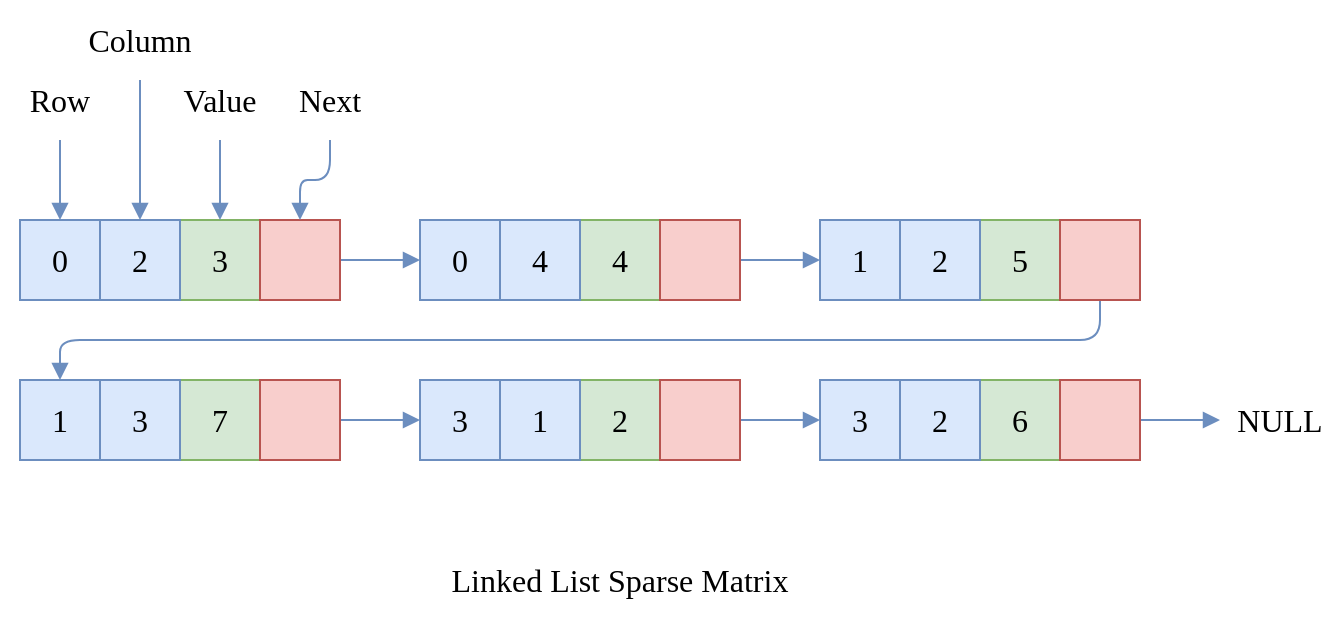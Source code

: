 <mxfile version="24.2.5" type="device">
  <diagram name="Page-1" id="G8ZvJWXJsHYqm7BaVf0D">
    <mxGraphModel dx="1420" dy="821" grid="1" gridSize="10" guides="1" tooltips="1" connect="1" arrows="1" fold="1" page="1" pageScale="1" pageWidth="850" pageHeight="1100" math="0" shadow="0">
      <root>
        <mxCell id="pUB8m92aT1Gspuc-Nzx4-0" />
        <mxCell id="pUB8m92aT1Gspuc-Nzx4-1" parent="pUB8m92aT1Gspuc-Nzx4-0" />
        <mxCell id="CJ7Yq6GX4A4KFnFIdWCx-33" value="0" style="rounded=0;whiteSpace=wrap;html=1;shadow=0;strokeColor=#6c8ebf;strokeWidth=1;fontFamily=Ubuntu;fontSize=16;fontStyle=0;fillColor=#dae8fc;" vertex="1" parent="pUB8m92aT1Gspuc-Nzx4-1">
          <mxGeometry x="120" y="360" width="40" height="40" as="geometry" />
        </mxCell>
        <mxCell id="CJ7Yq6GX4A4KFnFIdWCx-34" value="3" style="rounded=0;whiteSpace=wrap;html=1;shadow=0;strokeColor=#82b366;strokeWidth=1;fontFamily=Ubuntu;fontSize=16;fontStyle=0;fillColor=#d5e8d4;" vertex="1" parent="pUB8m92aT1Gspuc-Nzx4-1">
          <mxGeometry x="200" y="360" width="40" height="40" as="geometry" />
        </mxCell>
        <mxCell id="CJ7Yq6GX4A4KFnFIdWCx-37" value="2" style="rounded=0;whiteSpace=wrap;html=1;shadow=0;strokeColor=#6c8ebf;strokeWidth=1;fontFamily=Ubuntu;fontSize=16;fontStyle=0;fillColor=#dae8fc;" vertex="1" parent="pUB8m92aT1Gspuc-Nzx4-1">
          <mxGeometry x="160" y="360" width="40" height="40" as="geometry" />
        </mxCell>
        <mxCell id="CJ7Yq6GX4A4KFnFIdWCx-86" style="edgeStyle=orthogonalEdgeStyle;rounded=1;orthogonalLoop=1;jettySize=auto;html=1;entryX=0.5;entryY=0;entryDx=0;entryDy=0;shadow=0;strokeColor=#6c8ebf;strokeWidth=1;fontFamily=Ubuntu;fontSize=14;fontStyle=0;endArrow=block;endFill=1;fillColor=#dae8fc;" edge="1" parent="pUB8m92aT1Gspuc-Nzx4-1" source="CJ7Yq6GX4A4KFnFIdWCx-54" target="CJ7Yq6GX4A4KFnFIdWCx-33">
          <mxGeometry relative="1" as="geometry" />
        </mxCell>
        <mxCell id="CJ7Yq6GX4A4KFnFIdWCx-54" value="Row" style="text;html=1;align=center;verticalAlign=middle;whiteSpace=wrap;rounded=0;fontFamily=Ubuntu;fontSize=16;fontStyle=0;" vertex="1" parent="pUB8m92aT1Gspuc-Nzx4-1">
          <mxGeometry x="110" y="280" width="60" height="40" as="geometry" />
        </mxCell>
        <mxCell id="CJ7Yq6GX4A4KFnFIdWCx-85" style="edgeStyle=orthogonalEdgeStyle;rounded=1;orthogonalLoop=1;jettySize=auto;html=1;entryX=0.5;entryY=0;entryDx=0;entryDy=0;shadow=0;strokeColor=#6c8ebf;strokeWidth=1;fontFamily=Ubuntu;fontSize=14;fontStyle=0;endArrow=block;endFill=1;fillColor=#dae8fc;" edge="1" parent="pUB8m92aT1Gspuc-Nzx4-1" source="CJ7Yq6GX4A4KFnFIdWCx-55" target="CJ7Yq6GX4A4KFnFIdWCx-37">
          <mxGeometry relative="1" as="geometry" />
        </mxCell>
        <mxCell id="CJ7Yq6GX4A4KFnFIdWCx-55" value="Column" style="text;html=1;align=center;verticalAlign=middle;whiteSpace=wrap;rounded=0;fontFamily=Ubuntu;fontSize=16;fontStyle=0;" vertex="1" parent="pUB8m92aT1Gspuc-Nzx4-1">
          <mxGeometry x="145" y="250" width="70" height="40" as="geometry" />
        </mxCell>
        <mxCell id="CJ7Yq6GX4A4KFnFIdWCx-84" style="edgeStyle=orthogonalEdgeStyle;rounded=1;orthogonalLoop=1;jettySize=auto;html=1;entryX=0.5;entryY=0;entryDx=0;entryDy=0;shadow=0;strokeColor=#6c8ebf;strokeWidth=1;fontFamily=Ubuntu;fontSize=14;fontStyle=0;endArrow=block;endFill=1;fillColor=#dae8fc;" edge="1" parent="pUB8m92aT1Gspuc-Nzx4-1" source="CJ7Yq6GX4A4KFnFIdWCx-56" target="CJ7Yq6GX4A4KFnFIdWCx-34">
          <mxGeometry relative="1" as="geometry" />
        </mxCell>
        <mxCell id="CJ7Yq6GX4A4KFnFIdWCx-56" value="Value" style="text;html=1;align=center;verticalAlign=middle;whiteSpace=wrap;rounded=0;fontFamily=Ubuntu;fontSize=16;fontStyle=0;" vertex="1" parent="pUB8m92aT1Gspuc-Nzx4-1">
          <mxGeometry x="190" y="280" width="60" height="40" as="geometry" />
        </mxCell>
        <mxCell id="CJ7Yq6GX4A4KFnFIdWCx-74" style="edgeStyle=orthogonalEdgeStyle;rounded=1;orthogonalLoop=1;jettySize=auto;html=1;entryX=0;entryY=0.5;entryDx=0;entryDy=0;shadow=0;strokeColor=#6c8ebf;strokeWidth=1;fontFamily=Ubuntu;fontSize=14;fontStyle=0;endArrow=block;endFill=1;fillColor=#dae8fc;" edge="1" parent="pUB8m92aT1Gspuc-Nzx4-1" source="CJ7Yq6GX4A4KFnFIdWCx-57" target="CJ7Yq6GX4A4KFnFIdWCx-58">
          <mxGeometry relative="1" as="geometry" />
        </mxCell>
        <mxCell id="CJ7Yq6GX4A4KFnFIdWCx-57" value="" style="rounded=0;whiteSpace=wrap;html=1;shadow=0;strokeColor=#b85450;strokeWidth=1;fontFamily=Ubuntu;fontSize=16;fontStyle=0;fillColor=#f8cecc;" vertex="1" parent="pUB8m92aT1Gspuc-Nzx4-1">
          <mxGeometry x="240" y="360" width="40" height="40" as="geometry" />
        </mxCell>
        <mxCell id="CJ7Yq6GX4A4KFnFIdWCx-58" value="0" style="rounded=0;whiteSpace=wrap;html=1;shadow=0;strokeColor=#6c8ebf;strokeWidth=1;fontFamily=Ubuntu;fontSize=16;fontStyle=0;fillColor=#dae8fc;" vertex="1" parent="pUB8m92aT1Gspuc-Nzx4-1">
          <mxGeometry x="320" y="360" width="40" height="40" as="geometry" />
        </mxCell>
        <mxCell id="CJ7Yq6GX4A4KFnFIdWCx-59" value="4" style="rounded=0;whiteSpace=wrap;html=1;shadow=0;strokeColor=#82b366;strokeWidth=1;fontFamily=Ubuntu;fontSize=16;fontStyle=0;fillColor=#d5e8d4;" vertex="1" parent="pUB8m92aT1Gspuc-Nzx4-1">
          <mxGeometry x="400" y="360" width="40" height="40" as="geometry" />
        </mxCell>
        <mxCell id="CJ7Yq6GX4A4KFnFIdWCx-60" value="4" style="rounded=0;whiteSpace=wrap;html=1;shadow=0;strokeColor=#6c8ebf;strokeWidth=1;fontFamily=Ubuntu;fontSize=16;fontStyle=0;fillColor=#dae8fc;" vertex="1" parent="pUB8m92aT1Gspuc-Nzx4-1">
          <mxGeometry x="360" y="360" width="40" height="40" as="geometry" />
        </mxCell>
        <mxCell id="CJ7Yq6GX4A4KFnFIdWCx-75" style="edgeStyle=orthogonalEdgeStyle;rounded=1;orthogonalLoop=1;jettySize=auto;html=1;shadow=0;strokeColor=#6c8ebf;strokeWidth=1;fontFamily=Ubuntu;fontSize=14;fontStyle=0;endArrow=block;endFill=1;fillColor=#dae8fc;" edge="1" parent="pUB8m92aT1Gspuc-Nzx4-1" source="CJ7Yq6GX4A4KFnFIdWCx-61" target="CJ7Yq6GX4A4KFnFIdWCx-62">
          <mxGeometry relative="1" as="geometry" />
        </mxCell>
        <mxCell id="CJ7Yq6GX4A4KFnFIdWCx-61" value="" style="rounded=0;whiteSpace=wrap;html=1;shadow=0;strokeColor=#b85450;strokeWidth=1;fontFamily=Ubuntu;fontSize=16;fontStyle=0;fillColor=#f8cecc;" vertex="1" parent="pUB8m92aT1Gspuc-Nzx4-1">
          <mxGeometry x="440" y="360" width="40" height="40" as="geometry" />
        </mxCell>
        <mxCell id="CJ7Yq6GX4A4KFnFIdWCx-62" value="1" style="rounded=0;whiteSpace=wrap;html=1;shadow=0;strokeColor=#6c8ebf;strokeWidth=1;fontFamily=Ubuntu;fontSize=16;fontStyle=0;fillColor=#dae8fc;" vertex="1" parent="pUB8m92aT1Gspuc-Nzx4-1">
          <mxGeometry x="520" y="360" width="40" height="40" as="geometry" />
        </mxCell>
        <mxCell id="CJ7Yq6GX4A4KFnFIdWCx-63" value="5" style="rounded=0;whiteSpace=wrap;html=1;shadow=0;strokeColor=#82b366;strokeWidth=1;fontFamily=Ubuntu;fontSize=16;fontStyle=0;fillColor=#d5e8d4;" vertex="1" parent="pUB8m92aT1Gspuc-Nzx4-1">
          <mxGeometry x="600" y="360" width="40" height="40" as="geometry" />
        </mxCell>
        <mxCell id="CJ7Yq6GX4A4KFnFIdWCx-64" value="2" style="rounded=0;whiteSpace=wrap;html=1;shadow=0;strokeColor=#6c8ebf;strokeWidth=1;fontFamily=Ubuntu;fontSize=16;fontStyle=0;fillColor=#dae8fc;" vertex="1" parent="pUB8m92aT1Gspuc-Nzx4-1">
          <mxGeometry x="560" y="360" width="40" height="40" as="geometry" />
        </mxCell>
        <mxCell id="CJ7Yq6GX4A4KFnFIdWCx-76" style="edgeStyle=orthogonalEdgeStyle;rounded=1;orthogonalLoop=1;jettySize=auto;html=1;entryX=0.5;entryY=0;entryDx=0;entryDy=0;shadow=0;strokeColor=#6c8ebf;strokeWidth=1;fontFamily=Ubuntu;fontSize=14;fontStyle=0;endArrow=block;endFill=1;fillColor=#dae8fc;" edge="1" parent="pUB8m92aT1Gspuc-Nzx4-1" source="CJ7Yq6GX4A4KFnFIdWCx-65" target="CJ7Yq6GX4A4KFnFIdWCx-66">
          <mxGeometry relative="1" as="geometry">
            <Array as="points">
              <mxPoint x="660" y="420" />
              <mxPoint x="140" y="420" />
            </Array>
          </mxGeometry>
        </mxCell>
        <mxCell id="CJ7Yq6GX4A4KFnFIdWCx-65" value="" style="rounded=0;whiteSpace=wrap;html=1;shadow=0;strokeColor=#b85450;strokeWidth=1;fontFamily=Ubuntu;fontSize=16;fontStyle=0;fillColor=#f8cecc;" vertex="1" parent="pUB8m92aT1Gspuc-Nzx4-1">
          <mxGeometry x="640" y="360" width="40" height="40" as="geometry" />
        </mxCell>
        <mxCell id="CJ7Yq6GX4A4KFnFIdWCx-66" value="1" style="rounded=0;whiteSpace=wrap;html=1;shadow=0;strokeColor=#6c8ebf;strokeWidth=1;fontFamily=Ubuntu;fontSize=16;fontStyle=0;fillColor=#dae8fc;" vertex="1" parent="pUB8m92aT1Gspuc-Nzx4-1">
          <mxGeometry x="120" y="440" width="40" height="40" as="geometry" />
        </mxCell>
        <mxCell id="CJ7Yq6GX4A4KFnFIdWCx-67" value="7" style="rounded=0;whiteSpace=wrap;html=1;shadow=0;strokeColor=#82b366;strokeWidth=1;fontFamily=Ubuntu;fontSize=16;fontStyle=0;fillColor=#d5e8d4;" vertex="1" parent="pUB8m92aT1Gspuc-Nzx4-1">
          <mxGeometry x="200" y="440" width="40" height="40" as="geometry" />
        </mxCell>
        <mxCell id="CJ7Yq6GX4A4KFnFIdWCx-68" value="3" style="rounded=0;whiteSpace=wrap;html=1;shadow=0;strokeColor=#6c8ebf;strokeWidth=1;fontFamily=Ubuntu;fontSize=16;fontStyle=0;fillColor=#dae8fc;" vertex="1" parent="pUB8m92aT1Gspuc-Nzx4-1">
          <mxGeometry x="160" y="440" width="40" height="40" as="geometry" />
        </mxCell>
        <mxCell id="CJ7Yq6GX4A4KFnFIdWCx-77" style="edgeStyle=orthogonalEdgeStyle;rounded=1;orthogonalLoop=1;jettySize=auto;html=1;entryX=0;entryY=0.5;entryDx=0;entryDy=0;shadow=0;strokeColor=#6c8ebf;strokeWidth=1;fontFamily=Ubuntu;fontSize=14;fontStyle=0;endArrow=block;endFill=1;fillColor=#dae8fc;" edge="1" parent="pUB8m92aT1Gspuc-Nzx4-1" source="CJ7Yq6GX4A4KFnFIdWCx-69" target="CJ7Yq6GX4A4KFnFIdWCx-70">
          <mxGeometry relative="1" as="geometry" />
        </mxCell>
        <mxCell id="CJ7Yq6GX4A4KFnFIdWCx-69" value="" style="rounded=0;whiteSpace=wrap;html=1;shadow=0;strokeColor=#b85450;strokeWidth=1;fontFamily=Ubuntu;fontSize=16;fontStyle=0;fillColor=#f8cecc;" vertex="1" parent="pUB8m92aT1Gspuc-Nzx4-1">
          <mxGeometry x="240" y="440" width="40" height="40" as="geometry" />
        </mxCell>
        <mxCell id="CJ7Yq6GX4A4KFnFIdWCx-70" value="3" style="rounded=0;whiteSpace=wrap;html=1;shadow=0;strokeColor=#6c8ebf;strokeWidth=1;fontFamily=Ubuntu;fontSize=16;fontStyle=0;fillColor=#dae8fc;" vertex="1" parent="pUB8m92aT1Gspuc-Nzx4-1">
          <mxGeometry x="320" y="440" width="40" height="40" as="geometry" />
        </mxCell>
        <mxCell id="CJ7Yq6GX4A4KFnFIdWCx-71" value="2" style="rounded=0;whiteSpace=wrap;html=1;shadow=0;strokeColor=#82b366;strokeWidth=1;fontFamily=Ubuntu;fontSize=16;fontStyle=0;fillColor=#d5e8d4;" vertex="1" parent="pUB8m92aT1Gspuc-Nzx4-1">
          <mxGeometry x="400" y="440" width="40" height="40" as="geometry" />
        </mxCell>
        <mxCell id="CJ7Yq6GX4A4KFnFIdWCx-72" value="1" style="rounded=0;whiteSpace=wrap;html=1;shadow=0;strokeColor=#6c8ebf;strokeWidth=1;fontFamily=Ubuntu;fontSize=16;fontStyle=0;fillColor=#dae8fc;" vertex="1" parent="pUB8m92aT1Gspuc-Nzx4-1">
          <mxGeometry x="360" y="440" width="40" height="40" as="geometry" />
        </mxCell>
        <mxCell id="CJ7Yq6GX4A4KFnFIdWCx-92" style="edgeStyle=orthogonalEdgeStyle;rounded=1;orthogonalLoop=1;jettySize=auto;html=1;entryX=0;entryY=0.5;entryDx=0;entryDy=0;shadow=0;strokeColor=#6c8ebf;strokeWidth=1;fontFamily=Ubuntu;fontSize=14;fontStyle=0;endArrow=block;endFill=1;fillColor=#dae8fc;" edge="1" parent="pUB8m92aT1Gspuc-Nzx4-1" source="CJ7Yq6GX4A4KFnFIdWCx-73" target="CJ7Yq6GX4A4KFnFIdWCx-88">
          <mxGeometry relative="1" as="geometry" />
        </mxCell>
        <mxCell id="CJ7Yq6GX4A4KFnFIdWCx-73" value="" style="rounded=0;whiteSpace=wrap;html=1;shadow=0;strokeColor=#b85450;strokeWidth=1;fontFamily=Ubuntu;fontSize=16;fontStyle=0;fillColor=#f8cecc;" vertex="1" parent="pUB8m92aT1Gspuc-Nzx4-1">
          <mxGeometry x="440" y="440" width="40" height="40" as="geometry" />
        </mxCell>
        <mxCell id="CJ7Yq6GX4A4KFnFIdWCx-78" value="NULL" style="text;html=1;align=center;verticalAlign=middle;whiteSpace=wrap;rounded=0;fontFamily=Ubuntu;fontSize=16;fontStyle=0;" vertex="1" parent="pUB8m92aT1Gspuc-Nzx4-1">
          <mxGeometry x="720" y="440" width="60" height="40" as="geometry" />
        </mxCell>
        <mxCell id="CJ7Yq6GX4A4KFnFIdWCx-81" style="edgeStyle=orthogonalEdgeStyle;rounded=1;orthogonalLoop=1;jettySize=auto;html=1;entryX=0.5;entryY=0;entryDx=0;entryDy=0;shadow=0;strokeColor=#6c8ebf;strokeWidth=1;fontFamily=Ubuntu;fontSize=14;fontStyle=0;endArrow=block;endFill=1;fillColor=#dae8fc;" edge="1" parent="pUB8m92aT1Gspuc-Nzx4-1" source="CJ7Yq6GX4A4KFnFIdWCx-80" target="CJ7Yq6GX4A4KFnFIdWCx-57">
          <mxGeometry relative="1" as="geometry" />
        </mxCell>
        <mxCell id="CJ7Yq6GX4A4KFnFIdWCx-80" value="Next" style="text;html=1;align=center;verticalAlign=middle;whiteSpace=wrap;rounded=0;fontFamily=Ubuntu;fontSize=16;fontStyle=0;" vertex="1" parent="pUB8m92aT1Gspuc-Nzx4-1">
          <mxGeometry x="250" y="280" width="50" height="40" as="geometry" />
        </mxCell>
        <mxCell id="CJ7Yq6GX4A4KFnFIdWCx-88" value="3" style="rounded=0;whiteSpace=wrap;html=1;shadow=0;strokeColor=#6c8ebf;strokeWidth=1;fontFamily=Ubuntu;fontSize=16;fontStyle=0;fillColor=#dae8fc;" vertex="1" parent="pUB8m92aT1Gspuc-Nzx4-1">
          <mxGeometry x="520" y="440" width="40" height="40" as="geometry" />
        </mxCell>
        <mxCell id="CJ7Yq6GX4A4KFnFIdWCx-89" value="6" style="rounded=0;whiteSpace=wrap;html=1;shadow=0;strokeColor=#82b366;strokeWidth=1;fontFamily=Ubuntu;fontSize=16;fontStyle=0;fillColor=#d5e8d4;" vertex="1" parent="pUB8m92aT1Gspuc-Nzx4-1">
          <mxGeometry x="600" y="440" width="40" height="40" as="geometry" />
        </mxCell>
        <mxCell id="CJ7Yq6GX4A4KFnFIdWCx-90" value="2" style="rounded=0;whiteSpace=wrap;html=1;shadow=0;strokeColor=#6c8ebf;strokeWidth=1;fontFamily=Ubuntu;fontSize=16;fontStyle=0;fillColor=#dae8fc;" vertex="1" parent="pUB8m92aT1Gspuc-Nzx4-1">
          <mxGeometry x="560" y="440" width="40" height="40" as="geometry" />
        </mxCell>
        <mxCell id="CJ7Yq6GX4A4KFnFIdWCx-93" style="edgeStyle=orthogonalEdgeStyle;rounded=1;orthogonalLoop=1;jettySize=auto;html=1;entryX=0;entryY=0.5;entryDx=0;entryDy=0;shadow=0;strokeColor=#6c8ebf;strokeWidth=1;fontFamily=Ubuntu;fontSize=14;fontStyle=0;endArrow=block;endFill=1;fillColor=#dae8fc;" edge="1" parent="pUB8m92aT1Gspuc-Nzx4-1" source="CJ7Yq6GX4A4KFnFIdWCx-91" target="CJ7Yq6GX4A4KFnFIdWCx-78">
          <mxGeometry relative="1" as="geometry" />
        </mxCell>
        <mxCell id="CJ7Yq6GX4A4KFnFIdWCx-91" value="" style="rounded=0;whiteSpace=wrap;html=1;shadow=0;strokeColor=#b85450;strokeWidth=1;fontFamily=Ubuntu;fontSize=16;fontStyle=0;fillColor=#f8cecc;" vertex="1" parent="pUB8m92aT1Gspuc-Nzx4-1">
          <mxGeometry x="640" y="440" width="40" height="40" as="geometry" />
        </mxCell>
        <mxCell id="CJ7Yq6GX4A4KFnFIdWCx-94" value="Linked List Sparse Matrix" style="text;html=1;align=center;verticalAlign=middle;whiteSpace=wrap;rounded=0;fontFamily=Ubuntu;fontSize=16;fontStyle=0;" vertex="1" parent="pUB8m92aT1Gspuc-Nzx4-1">
          <mxGeometry x="320" y="520" width="200" height="40" as="geometry" />
        </mxCell>
      </root>
    </mxGraphModel>
  </diagram>
</mxfile>
